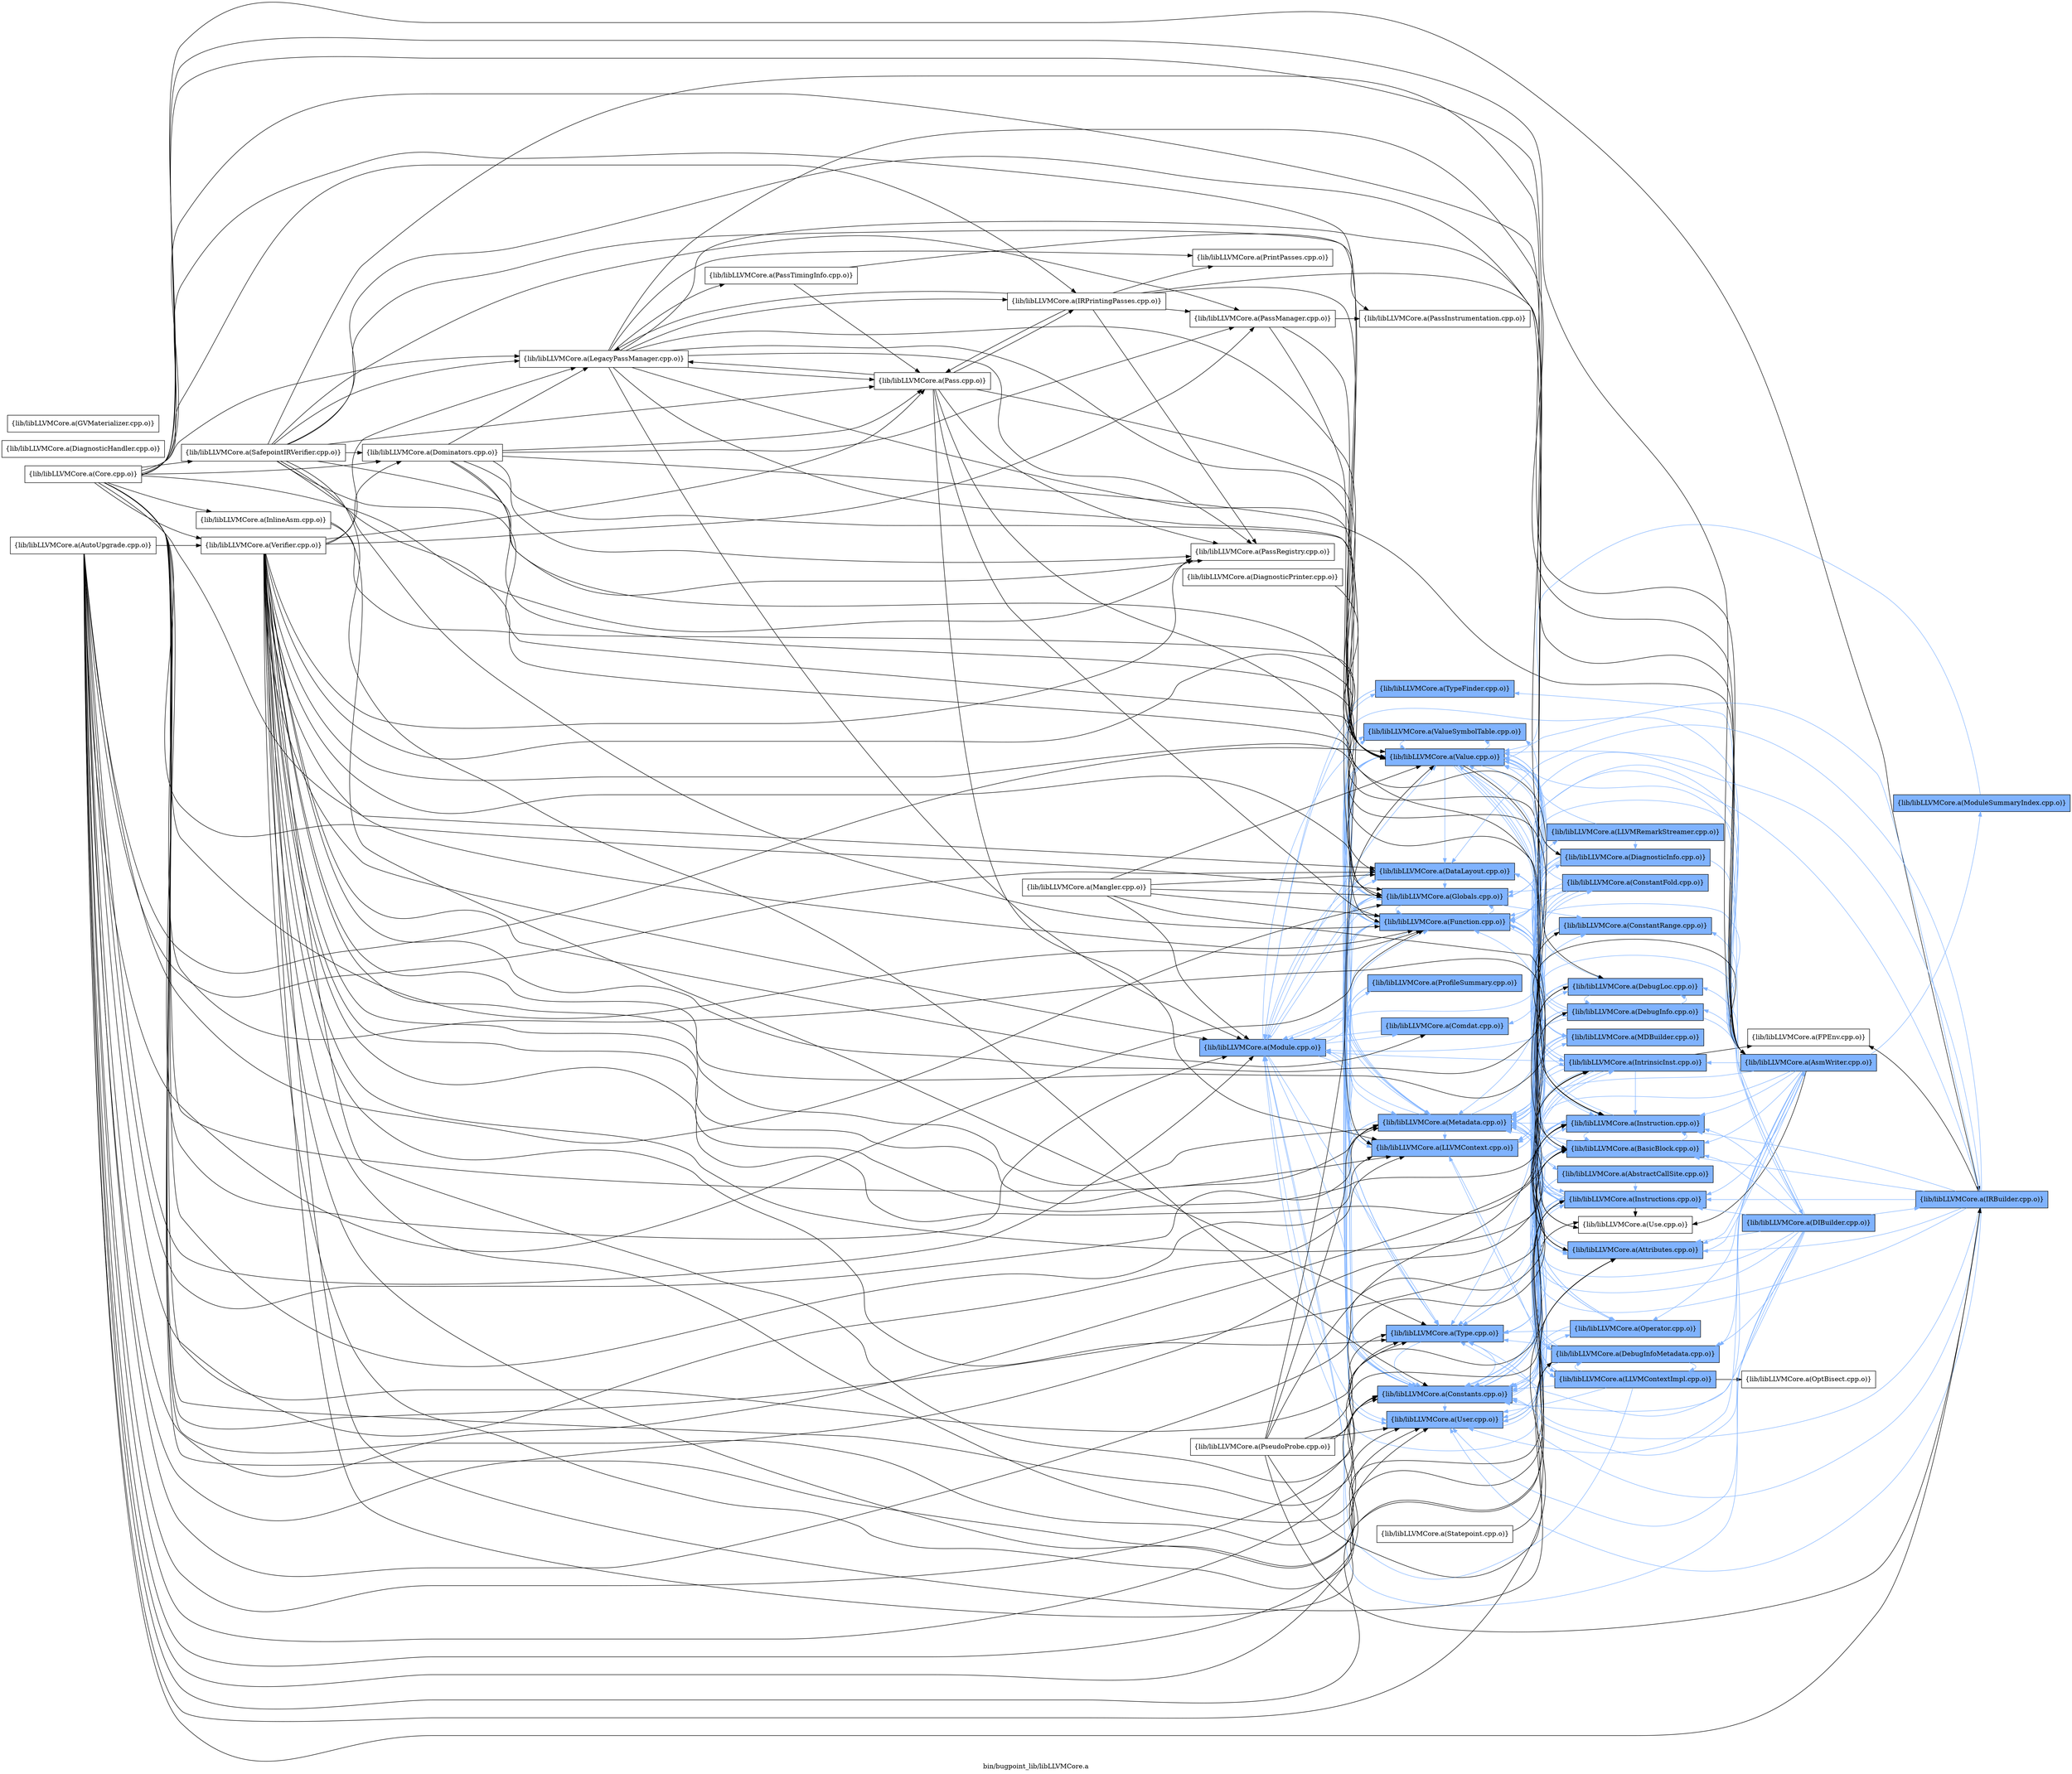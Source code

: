 digraph "bin/bugpoint_lib/libLLVMCore.a" {
	label="bin/bugpoint_lib/libLLVMCore.a";
	rankdir=LR;
	{ rank=same; Node0x561097915638;  }
	{ rank=same; Node0x561097935258; Node0x561097938548; Node0x5610979392b8; Node0x56109792f8a8; Node0x56109792cce8; Node0x561097924c78; Node0x561097914eb8; Node0x561097920bc8; Node0x5610979217a8; Node0x561097921bb8; Node0x561097918798; Node0x561097918f18; Node0x56109791a098;  }
	{ rank=same; Node0x561097928af8; Node0x56109792f2b8; Node0x56109792ff38; Node0x561097923eb8; Node0x561097924638; Node0x561097927428; Node0x561097930fc8; Node0x5610979302a8; Node0x5610979238c8; Node0x561097913ba8; Node0x561097937468; Node0x5610979253f8; Node0x5610979263e8; Node0x561097935ca8; Node0x561097936888; Node0x561097918ab8; Node0x5610979363d8;  }
	{ rank=same; Node0x561097929278; Node0x561097939948; Node0x5610979146e8; Node0x56109792d468;  }
	{ rank=same; Node0x561097915638;  }
	{ rank=same; Node0x561097935258; Node0x561097938548; Node0x5610979392b8; Node0x56109792f8a8; Node0x56109792cce8; Node0x561097924c78; Node0x561097914eb8; Node0x561097920bc8; Node0x5610979217a8; Node0x561097921bb8; Node0x561097918798; Node0x561097918f18; Node0x56109791a098;  }
	{ rank=same; Node0x561097928af8; Node0x56109792f2b8; Node0x56109792ff38; Node0x561097923eb8; Node0x561097924638; Node0x561097927428; Node0x561097930fc8; Node0x5610979302a8; Node0x5610979238c8; Node0x561097913ba8; Node0x561097937468; Node0x5610979253f8; Node0x5610979263e8; Node0x561097935ca8; Node0x561097936888; Node0x561097918ab8; Node0x5610979363d8;  }
	{ rank=same; Node0x561097929278; Node0x561097939948; Node0x5610979146e8; Node0x56109792d468;  }

	Node0x561097915638 [shape=record,shape=box,group=1,style=filled,fillcolor="0.600000 0.5 1",label="{lib/libLLVMCore.a(Module.cpp.o)}"];
	Node0x561097915638 -> Node0x561097935258[color="0.600000 0.5 1"];
	Node0x561097915638 -> Node0x561097938548[color="0.600000 0.5 1"];
	Node0x561097915638 -> Node0x5610979392b8[color="0.600000 0.5 1"];
	Node0x561097915638 -> Node0x56109792f8a8[color="0.600000 0.5 1"];
	Node0x561097915638 -> Node0x56109792cce8[color="0.600000 0.5 1"];
	Node0x561097915638 -> Node0x561097924c78[color="0.600000 0.5 1"];
	Node0x561097915638 -> Node0x561097914eb8[color="0.600000 0.5 1"];
	Node0x561097915638 -> Node0x561097920bc8[color="0.600000 0.5 1"];
	Node0x561097915638 -> Node0x5610979217a8[color="0.600000 0.5 1"];
	Node0x561097915638 -> Node0x561097921bb8[color="0.600000 0.5 1"];
	Node0x561097915638 -> Node0x561097918798[color="0.600000 0.5 1"];
	Node0x561097915638 -> Node0x561097918f18[color="0.600000 0.5 1"];
	Node0x561097915638 -> Node0x56109791a098[color="0.600000 0.5 1"];
	Node0x561097918f18 [shape=record,shape=box,group=1,style=filled,fillcolor="0.600000 0.5 1",label="{lib/libLLVMCore.a(Value.cpp.o)}"];
	Node0x561097918f18 -> Node0x561097935258[color="0.600000 0.5 1"];
	Node0x561097918f18 -> Node0x5610979363d8[color="0.600000 0.5 1"];
	Node0x561097918f18 -> Node0x561097938548[color="0.600000 0.5 1"];
	Node0x561097918f18 -> Node0x5610979392b8[color="0.600000 0.5 1"];
	Node0x561097918f18 -> Node0x56109792f2b8[color="0.600000 0.5 1"];
	Node0x561097918f18 -> Node0x56109792ff38[color="0.600000 0.5 1"];
	Node0x561097918f18 -> Node0x56109792cce8[color="0.600000 0.5 1"];
	Node0x561097918f18 -> Node0x5610979238c8[color="0.600000 0.5 1"];
	Node0x561097918f18 -> Node0x561097923eb8[color="0.600000 0.5 1"];
	Node0x561097918f18 -> Node0x561097924638[color="0.600000 0.5 1"];
	Node0x561097918f18 -> Node0x561097924c78[color="0.600000 0.5 1"];
	Node0x561097918f18 -> Node0x5610979253f8[color="0.600000 0.5 1"];
	Node0x561097918f18 -> Node0x561097914eb8[color="0.600000 0.5 1"];
	Node0x561097918f18 -> Node0x561097913ba8[color="0.600000 0.5 1"];
	Node0x561097918f18 -> Node0x5610979217a8[color="0.600000 0.5 1"];
	Node0x561097918f18 -> Node0x561097918ab8;
	Node0x561097918f18 -> Node0x561097918798[color="0.600000 0.5 1"];
	Node0x561097918f18 -> Node0x56109791a098[color="0.600000 0.5 1"];
	Node0x56109791a818 [shape=record,shape=box,group=0,label="{lib/libLLVMCore.a(Verifier.cpp.o)}"];
	Node0x56109791a818 -> Node0x561097935258;
	Node0x56109791a818 -> Node0x561097935ca8;
	Node0x56109791a818 -> Node0x561097936888;
	Node0x56109791a818 -> Node0x5610979378c8;
	Node0x56109791a818 -> Node0x561097938548;
	Node0x56109791a818 -> Node0x5610979392b8;
	Node0x56109791a818 -> Node0x561097929278;
	Node0x56109791a818 -> Node0x56109792f2b8;
	Node0x56109791a818 -> Node0x56109792ff38;
	Node0x56109791a818 -> Node0x56109792f8a8;
	Node0x56109791a818 -> Node0x561097930fc8;
	Node0x56109791a818 -> Node0x56109792cce8;
	Node0x56109791a818 -> Node0x5610979238c8;
	Node0x56109791a818 -> Node0x561097923eb8;
	Node0x56109791a818 -> Node0x561097924638;
	Node0x56109791a818 -> Node0x561097924c78;
	Node0x56109791a818 -> Node0x561097926c08;
	Node0x56109791a818 -> Node0x561097914eb8;
	Node0x56109791a818 -> Node0x561097915638;
	Node0x56109791a818 -> Node0x5610979173e8;
	Node0x56109791a818 -> Node0x5610979178e8;
	Node0x56109791a818 -> Node0x561097915f98;
	Node0x56109791a818 -> Node0x5610979217a8;
	Node0x56109791a818 -> Node0x561097918798;
	Node0x56109791a818 -> Node0x561097918f18;
	Node0x5610979363d8 [shape=record,shape=box,group=1,style=filled,fillcolor="0.600000 0.5 1",label="{lib/libLLVMCore.a(DebugInfo.cpp.o)}"];
	Node0x5610979363d8 -> Node0x561097935ca8[color="0.600000 0.5 1"];
	Node0x5610979363d8 -> Node0x561097936888[color="0.600000 0.5 1"];
	Node0x5610979363d8 -> Node0x561097938548[color="0.600000 0.5 1"];
	Node0x5610979363d8 -> Node0x56109792d468[color="0.600000 0.5 1"];
	Node0x5610979363d8 -> Node0x5610979238c8[color="0.600000 0.5 1"];
	Node0x5610979363d8 -> Node0x561097914eb8[color="0.600000 0.5 1"];
	Node0x5610979363d8 -> Node0x561097915638[color="0.600000 0.5 1"];
	Node0x5610979363d8 -> Node0x561097918f18[color="0.600000 0.5 1"];
	Node0x561097938548 [shape=record,shape=box,group=1,style=filled,fillcolor="0.600000 0.5 1",label="{lib/libLLVMCore.a(Function.cpp.o)}"];
	Node0x561097938548 -> Node0x561097935258[color="0.600000 0.5 1"];
	Node0x561097938548 -> Node0x5610979392b8[color="0.600000 0.5 1"];
	Node0x561097938548 -> Node0x561097928af8[color="0.600000 0.5 1"];
	Node0x561097938548 -> Node0x56109792f2b8[color="0.600000 0.5 1"];
	Node0x561097938548 -> Node0x56109792ff38[color="0.600000 0.5 1"];
	Node0x561097938548 -> Node0x56109792cce8[color="0.600000 0.5 1"];
	Node0x561097938548 -> Node0x561097923eb8[color="0.600000 0.5 1"];
	Node0x561097938548 -> Node0x561097924638[color="0.600000 0.5 1"];
	Node0x561097938548 -> Node0x561097924c78[color="0.600000 0.5 1"];
	Node0x561097938548 -> Node0x561097927428[color="0.600000 0.5 1"];
	Node0x561097938548 -> Node0x561097914eb8[color="0.600000 0.5 1"];
	Node0x561097938548 -> Node0x561097915638[color="0.600000 0.5 1"];
	Node0x561097938548 -> Node0x5610979217a8[color="0.600000 0.5 1"];
	Node0x561097938548 -> Node0x561097918798[color="0.600000 0.5 1"];
	Node0x561097938548 -> Node0x561097918f18[color="0.600000 0.5 1"];
	Node0x561097938548 -> Node0x56109791a098[color="0.600000 0.5 1"];
	Node0x5610979392b8 [shape=record,shape=box,group=1,style=filled,fillcolor="0.600000 0.5 1",label="{lib/libLLVMCore.a(Globals.cpp.o)}"];
	Node0x5610979392b8 -> Node0x561097938548[color="0.600000 0.5 1"];
	Node0x5610979392b8 -> Node0x561097930fc8[color="0.600000 0.5 1"];
	Node0x5610979392b8 -> Node0x56109792cce8[color="0.600000 0.5 1"];
	Node0x5610979392b8 -> Node0x561097914eb8[color="0.600000 0.5 1"];
	Node0x5610979392b8 -> Node0x561097915638[color="0.600000 0.5 1"];
	Node0x5610979392b8 -> Node0x5610979217a8[color="0.600000 0.5 1"];
	Node0x5610979392b8 -> Node0x561097918798[color="0.600000 0.5 1"];
	Node0x5610979392b8 -> Node0x561097918f18[color="0.600000 0.5 1"];
	Node0x561097929278 [shape=record,shape=box,group=1,style=filled,fillcolor="0.600000 0.5 1",label="{lib/libLLVMCore.a(AsmWriter.cpp.o)}"];
	Node0x561097929278 -> Node0x561097935ca8[color="0.600000 0.5 1"];
	Node0x561097929278 -> Node0x561097938548[color="0.600000 0.5 1"];
	Node0x561097929278 -> Node0x5610979392b8[color="0.600000 0.5 1"];
	Node0x561097929278 -> Node0x56109792f2b8[color="0.600000 0.5 1"];
	Node0x561097929278 -> Node0x56109792ff38[color="0.600000 0.5 1"];
	Node0x561097929278 -> Node0x56109792f8a8[color="0.600000 0.5 1"];
	Node0x561097929278 -> Node0x561097930fc8[color="0.600000 0.5 1"];
	Node0x561097929278 -> Node0x56109792cce8[color="0.600000 0.5 1"];
	Node0x561097929278 -> Node0x5610979238c8[color="0.600000 0.5 1"];
	Node0x561097929278 -> Node0x561097923eb8[color="0.600000 0.5 1"];
	Node0x561097929278 -> Node0x561097924638[color="0.600000 0.5 1"];
	Node0x561097929278 -> Node0x561097924c78[color="0.600000 0.5 1"];
	Node0x561097929278 -> Node0x561097914eb8[color="0.600000 0.5 1"];
	Node0x561097929278 -> Node0x561097915638[color="0.600000 0.5 1"];
	Node0x561097929278 -> Node0x561097913478[color="0.600000 0.5 1"];
	Node0x561097929278 -> Node0x561097913ba8[color="0.600000 0.5 1"];
	Node0x561097929278 -> Node0x5610979217a8[color="0.600000 0.5 1"];
	Node0x561097929278 -> Node0x561097921bb8[color="0.600000 0.5 1"];
	Node0x561097929278 -> Node0x561097918ab8;
	Node0x561097929278 -> Node0x561097918798[color="0.600000 0.5 1"];
	Node0x561097929278 -> Node0x561097918f18[color="0.600000 0.5 1"];
	Node0x56109792f2b8 [shape=record,shape=box,group=1,style=filled,fillcolor="0.600000 0.5 1",label="{lib/libLLVMCore.a(Attributes.cpp.o)}"];
	Node0x56109792f2b8 -> Node0x561097938548[color="0.600000 0.5 1"];
	Node0x56109792f2b8 -> Node0x561097929278[color="0.600000 0.5 1"];
	Node0x56109792ff38 [shape=record,shape=box,group=1,style=filled,fillcolor="0.600000 0.5 1",label="{lib/libLLVMCore.a(BasicBlock.cpp.o)}"];
	Node0x56109792ff38 -> Node0x56109792cce8[color="0.600000 0.5 1"];
	Node0x56109792ff38 -> Node0x5610979238c8[color="0.600000 0.5 1"];
	Node0x56109792ff38 -> Node0x561097923eb8[color="0.600000 0.5 1"];
	Node0x56109792ff38 -> Node0x561097914eb8[color="0.600000 0.5 1"];
	Node0x56109792ff38 -> Node0x5610979217a8[color="0.600000 0.5 1"];
	Node0x56109792ff38 -> Node0x561097918798[color="0.600000 0.5 1"];
	Node0x56109792ff38 -> Node0x561097918f18[color="0.600000 0.5 1"];
	Node0x56109792ff38 -> Node0x56109791a098[color="0.600000 0.5 1"];
	Node0x56109792cce8 [shape=record,shape=box,group=1,style=filled,fillcolor="0.600000 0.5 1",label="{lib/libLLVMCore.a(Constants.cpp.o)}"];
	Node0x56109792cce8 -> Node0x561097938548[color="0.600000 0.5 1"];
	Node0x56109792cce8 -> Node0x5610979392b8[color="0.600000 0.5 1"];
	Node0x56109792cce8 -> Node0x5610979302a8[color="0.600000 0.5 1"];
	Node0x56109792cce8 -> Node0x5610979238c8[color="0.600000 0.5 1"];
	Node0x56109792cce8 -> Node0x561097923eb8[color="0.600000 0.5 1"];
	Node0x56109792cce8 -> Node0x561097913ba8[color="0.600000 0.5 1"];
	Node0x56109792cce8 -> Node0x5610979217a8[color="0.600000 0.5 1"];
	Node0x56109792cce8 -> Node0x561097918798[color="0.600000 0.5 1"];
	Node0x56109792cce8 -> Node0x561097918f18[color="0.600000 0.5 1"];
	Node0x5610979238c8 [shape=record,shape=box,group=1,style=filled,fillcolor="0.600000 0.5 1",label="{lib/libLLVMCore.a(Instruction.cpp.o)}"];
	Node0x5610979238c8 -> Node0x56109792f2b8[color="0.600000 0.5 1"];
	Node0x5610979238c8 -> Node0x56109792ff38[color="0.600000 0.5 1"];
	Node0x5610979238c8 -> Node0x56109792cce8[color="0.600000 0.5 1"];
	Node0x5610979238c8 -> Node0x561097923eb8[color="0.600000 0.5 1"];
	Node0x5610979238c8 -> Node0x561097914eb8[color="0.600000 0.5 1"];
	Node0x5610979238c8 -> Node0x561097918798[color="0.600000 0.5 1"];
	Node0x5610979238c8 -> Node0x561097918f18[color="0.600000 0.5 1"];
	Node0x561097923eb8 [shape=record,shape=box,group=1,style=filled,fillcolor="0.600000 0.5 1",label="{lib/libLLVMCore.a(Instructions.cpp.o)}"];
	Node0x561097923eb8 -> Node0x561097935258[color="0.600000 0.5 1"];
	Node0x561097923eb8 -> Node0x561097938548[color="0.600000 0.5 1"];
	Node0x561097923eb8 -> Node0x56109792f2b8[color="0.600000 0.5 1"];
	Node0x561097923eb8 -> Node0x56109792ff38[color="0.600000 0.5 1"];
	Node0x561097923eb8 -> Node0x56109792cce8[color="0.600000 0.5 1"];
	Node0x561097923eb8 -> Node0x5610979238c8[color="0.600000 0.5 1"];
	Node0x561097923eb8 -> Node0x5610979253f8[color="0.600000 0.5 1"];
	Node0x561097923eb8 -> Node0x561097927428[color="0.600000 0.5 1"];
	Node0x561097923eb8 -> Node0x561097914eb8[color="0.600000 0.5 1"];
	Node0x561097923eb8 -> Node0x561097915638[color="0.600000 0.5 1"];
	Node0x561097923eb8 -> Node0x561097913ba8[color="0.600000 0.5 1"];
	Node0x561097923eb8 -> Node0x5610979217a8[color="0.600000 0.5 1"];
	Node0x561097923eb8 -> Node0x561097918ab8;
	Node0x561097923eb8 -> Node0x561097918798[color="0.600000 0.5 1"];
	Node0x561097923eb8 -> Node0x561097918f18[color="0.600000 0.5 1"];
	Node0x561097926c08 [shape=record,shape=box,group=0,label="{lib/libLLVMCore.a(LegacyPassManager.cpp.o)}"];
	Node0x561097926c08 -> Node0x561097937468;
	Node0x561097926c08 -> Node0x561097938548;
	Node0x561097926c08 -> Node0x5610979392b8;
	Node0x561097926c08 -> Node0x561097929278;
	Node0x561097926c08 -> Node0x5610979229c8;
	Node0x561097926c08 -> Node0x561097924c78;
	Node0x561097926c08 -> Node0x561097915638;
	Node0x561097926c08 -> Node0x5610979173e8;
	Node0x561097926c08 -> Node0x561097915f98;
	Node0x561097926c08 -> Node0x561097916718;
	Node0x561097926c08 -> Node0x561097920538;
	Node0x561097926c08 -> Node0x561097918f18;
	Node0x561097914eb8 [shape=record,shape=box,group=1,style=filled,fillcolor="0.600000 0.5 1",label="{lib/libLLVMCore.a(Metadata.cpp.o)}"];
	Node0x561097914eb8 -> Node0x561097935ca8[color="0.600000 0.5 1"];
	Node0x561097914eb8 -> Node0x561097936888[color="0.600000 0.5 1"];
	Node0x561097914eb8 -> Node0x561097930fc8[color="0.600000 0.5 1"];
	Node0x561097914eb8 -> Node0x56109792cce8[color="0.600000 0.5 1"];
	Node0x561097914eb8 -> Node0x561097924c78[color="0.600000 0.5 1"];
	Node0x561097914eb8 -> Node0x5610979253f8[color="0.600000 0.5 1"];
	Node0x561097914eb8 -> Node0x561097927428[color="0.600000 0.5 1"];
	Node0x561097914eb8 -> Node0x561097915638[color="0.600000 0.5 1"];
	Node0x561097914eb8 -> Node0x5610979217a8[color="0.600000 0.5 1"];
	Node0x561097914eb8 -> Node0x561097918f18[color="0.600000 0.5 1"];
	Node0x5610979217a8 [shape=record,shape=box,group=1,style=filled,fillcolor="0.600000 0.5 1",label="{lib/libLLVMCore.a(Type.cpp.o)}"];
	Node0x5610979217a8 -> Node0x56109792cce8[color="0.600000 0.5 1"];
	Node0x561097918798 [shape=record,shape=box,group=1,style=filled,fillcolor="0.600000 0.5 1",label="{lib/libLLVMCore.a(User.cpp.o)}"];
	Node0x561097918798 -> Node0x561097924638[color="0.600000 0.5 1"];
	Node0x561097918798 -> Node0x561097918ab8;
	Node0x56109792c798 [shape=record,shape=box,group=0,label="{lib/libLLVMCore.a(Core.cpp.o)}"];
	Node0x56109792c798 -> Node0x561097935258;
	Node0x56109792c798 -> Node0x561097936888;
	Node0x56109792c798 -> Node0x5610979378c8;
	Node0x56109792c798 -> Node0x561097938548;
	Node0x56109792c798 -> Node0x5610979392b8;
	Node0x56109792c798 -> Node0x561097939f38;
	Node0x56109792c798 -> Node0x561097929278;
	Node0x56109792c798 -> Node0x56109792f2b8;
	Node0x56109792c798 -> Node0x56109792ff38;
	Node0x56109792c798 -> Node0x56109792cce8;
	Node0x56109792c798 -> Node0x5610979229c8;
	Node0x56109792c798 -> Node0x5610979230a8;
	Node0x56109792c798 -> Node0x5610979238c8;
	Node0x56109792c798 -> Node0x561097923eb8;
	Node0x56109792c798 -> Node0x561097924c78;
	Node0x56109792c798 -> Node0x561097926c08;
	Node0x56109792c798 -> Node0x561097914eb8;
	Node0x56109792c798 -> Node0x561097915638;
	Node0x56109792c798 -> Node0x561097915f98;
	Node0x56109792c798 -> Node0x5610979207b8;
	Node0x56109792c798 -> Node0x5610979217a8;
	Node0x56109792c798 -> Node0x561097918798;
	Node0x56109792c798 -> Node0x561097918f18;
	Node0x56109792c798 -> Node0x56109791a818;
	Node0x5610979229c8 [shape=record,shape=box,group=0,label="{lib/libLLVMCore.a(IRPrintingPasses.cpp.o)}"];
	Node0x5610979229c8 -> Node0x561097929278;
	Node0x5610979229c8 -> Node0x561097926c08;
	Node0x5610979229c8 -> Node0x5610979173e8;
	Node0x5610979229c8 -> Node0x5610979178e8;
	Node0x5610979229c8 -> Node0x561097915f98;
	Node0x5610979229c8 -> Node0x561097920538;
	Node0x5610979229c8 -> Node0x561097918f18;
	Node0x561097924c78 [shape=record,shape=box,group=1,style=filled,fillcolor="0.600000 0.5 1",label="{lib/libLLVMCore.a(LLVMContext.cpp.o)}"];
	Node0x561097924c78 -> Node0x561097937468[color="0.600000 0.5 1"];
	Node0x561097924c78 -> Node0x5610979253f8[color="0.600000 0.5 1"];
	Node0x561097924c78 -> Node0x5610979263e8[color="0.600000 0.5 1"];
	Node0x5610979173e8 [shape=record,shape=box,group=0,label="{lib/libLLVMCore.a(Pass.cpp.o)}"];
	Node0x5610979173e8 -> Node0x561097938548;
	Node0x5610979173e8 -> Node0x56109792f2b8;
	Node0x5610979173e8 -> Node0x5610979229c8;
	Node0x5610979173e8 -> Node0x561097924c78;
	Node0x5610979173e8 -> Node0x561097926c08;
	Node0x5610979173e8 -> Node0x561097915f98;
	Node0x5610979173e8 -> Node0x561097918f18;
	Node0x561097915f98 [shape=record,shape=box,group=0,label="{lib/libLLVMCore.a(PassRegistry.cpp.o)}"];
	Node0x56109793a078 [shape=record,shape=box,group=0,label="{lib/libLLVMCore.a(Mangler.cpp.o)}"];
	Node0x56109793a078 -> Node0x561097935258;
	Node0x56109793a078 -> Node0x561097938548;
	Node0x56109793a078 -> Node0x5610979392b8;
	Node0x56109793a078 -> Node0x56109792f2b8;
	Node0x56109793a078 -> Node0x561097915638;
	Node0x56109793a078 -> Node0x561097918f18;
	Node0x561097935258 [shape=record,shape=box,group=1,style=filled,fillcolor="0.600000 0.5 1",label="{lib/libLLVMCore.a(DataLayout.cpp.o)}"];
	Node0x561097935258 -> Node0x5610979392b8[color="0.600000 0.5 1"];
	Node0x561097935258 -> Node0x561097915638[color="0.600000 0.5 1"];
	Node0x561097935258 -> Node0x5610979217a8[color="0.600000 0.5 1"];
	Node0x561097937468 [shape=record,shape=box,group=1,style=filled,fillcolor="0.600000 0.5 1",label="{lib/libLLVMCore.a(DiagnosticInfo.cpp.o)}"];
	Node0x561097937468 -> Node0x561097936888[color="0.600000 0.5 1"];
	Node0x561097937468 -> Node0x561097938548[color="0.600000 0.5 1"];
	Node0x561097937468 -> Node0x561097929278[color="0.600000 0.5 1"];
	Node0x561097937468 -> Node0x5610979238c8[color="0.600000 0.5 1"];
	Node0x561097937468 -> Node0x561097924c78[color="0.600000 0.5 1"];
	Node0x561097937468 -> Node0x561097914eb8[color="0.600000 0.5 1"];
	Node0x561097937468 -> Node0x561097918f18[color="0.600000 0.5 1"];
	Node0x561097939f38 [shape=record,shape=box,group=1,style=filled,fillcolor="0.600000 0.5 1",label="{lib/libLLVMCore.a(IRBuilder.cpp.o)}"];
	Node0x561097939f38 -> Node0x561097935258[color="0.600000 0.5 1"];
	Node0x561097939f38 -> Node0x561097938548[color="0.600000 0.5 1"];
	Node0x561097939f38 -> Node0x5610979392b8[color="0.600000 0.5 1"];
	Node0x561097939f38 -> Node0x561097939948;
	Node0x561097939f38 -> Node0x56109792f2b8[color="0.600000 0.5 1"];
	Node0x561097939f38 -> Node0x56109792ff38[color="0.600000 0.5 1"];
	Node0x561097939f38 -> Node0x56109792cce8[color="0.600000 0.5 1"];
	Node0x561097939f38 -> Node0x5610979238c8[color="0.600000 0.5 1"];
	Node0x561097939f38 -> Node0x561097923eb8[color="0.600000 0.5 1"];
	Node0x561097939f38 -> Node0x561097914eb8[color="0.600000 0.5 1"];
	Node0x561097939f38 -> Node0x5610979217a8[color="0.600000 0.5 1"];
	Node0x561097939f38 -> Node0x561097918798[color="0.600000 0.5 1"];
	Node0x561097939f38 -> Node0x561097918f18[color="0.600000 0.5 1"];
	Node0x5610979230a8 [shape=record,shape=box,group=0,label="{lib/libLLVMCore.a(InlineAsm.cpp.o)}"];
	Node0x5610979230a8 -> Node0x5610979217a8;
	Node0x5610979230a8 -> Node0x561097918f18;
	Node0x561097924638 [shape=record,shape=box,group=1,style=filled,fillcolor="0.600000 0.5 1",label="{lib/libLLVMCore.a(IntrinsicInst.cpp.o)}"];
	Node0x561097924638 -> Node0x561097935258[color="0.600000 0.5 1"];
	Node0x561097924638 -> Node0x561097935ca8[color="0.600000 0.5 1"];
	Node0x561097924638 -> Node0x561097939948;
	Node0x561097924638 -> Node0x56109792ff38[color="0.600000 0.5 1"];
	Node0x561097924638 -> Node0x56109792cce8[color="0.600000 0.5 1"];
	Node0x561097924638 -> Node0x5610979238c8[color="0.600000 0.5 1"];
	Node0x561097924638 -> Node0x561097923eb8[color="0.600000 0.5 1"];
	Node0x561097924638 -> Node0x561097914eb8[color="0.600000 0.5 1"];
	Node0x561097924638 -> Node0x561097915638[color="0.600000 0.5 1"];
	Node0x561097924638 -> Node0x5610979217a8[color="0.600000 0.5 1"];
	Node0x561097924638 -> Node0x561097918798[color="0.600000 0.5 1"];
	Node0x561097924638 -> Node0x561097918f18[color="0.600000 0.5 1"];
	Node0x561097913ba8 [shape=record,shape=box,group=1,style=filled,fillcolor="0.600000 0.5 1",label="{lib/libLLVMCore.a(Operator.cpp.o)}"];
	Node0x561097913ba8 -> Node0x561097935258[color="0.600000 0.5 1"];
	Node0x561097913ba8 -> Node0x56109792cce8[color="0.600000 0.5 1"];
	Node0x561097913ba8 -> Node0x5610979217a8[color="0.600000 0.5 1"];
	Node0x561097935ca8 [shape=record,shape=box,group=1,style=filled,fillcolor="0.600000 0.5 1",label="{lib/libLLVMCore.a(DebugInfoMetadata.cpp.o)}"];
	Node0x561097935ca8 -> Node0x56109792cce8[color="0.600000 0.5 1"];
	Node0x561097935ca8 -> Node0x561097924c78[color="0.600000 0.5 1"];
	Node0x561097935ca8 -> Node0x5610979253f8[color="0.600000 0.5 1"];
	Node0x561097935ca8 -> Node0x561097914eb8[color="0.600000 0.5 1"];
	Node0x561097935ca8 -> Node0x5610979217a8[color="0.600000 0.5 1"];
	Node0x561097930fc8 [shape=record,shape=box,group=1,style=filled,fillcolor="0.600000 0.5 1",label="{lib/libLLVMCore.a(ConstantRange.cpp.o)}"];
	Node0x561097930fc8 -> Node0x561097923eb8[color="0.600000 0.5 1"];
	Node0x561097936888 [shape=record,shape=box,group=1,style=filled,fillcolor="0.600000 0.5 1",label="{lib/libLLVMCore.a(DebugLoc.cpp.o)}"];
	Node0x561097936888 -> Node0x5610979363d8[color="0.600000 0.5 1"];
	Node0x561097936888 -> Node0x561097935ca8[color="0.600000 0.5 1"];
	Node0x561097936888 -> Node0x561097914eb8[color="0.600000 0.5 1"];
	Node0x5610979378c8 [shape=record,shape=box,group=0,label="{lib/libLLVMCore.a(Dominators.cpp.o)}"];
	Node0x5610979378c8 -> Node0x561097929278;
	Node0x5610979378c8 -> Node0x56109792ff38;
	Node0x5610979378c8 -> Node0x5610979238c8;
	Node0x5610979378c8 -> Node0x561097926c08;
	Node0x5610979378c8 -> Node0x5610979173e8;
	Node0x5610979378c8 -> Node0x5610979178e8;
	Node0x5610979378c8 -> Node0x561097915f98;
	Node0x5610979378c8 -> Node0x561097918f18;
	Node0x561097918ab8 [shape=record,shape=box,group=0,label="{lib/libLLVMCore.a(Use.cpp.o)}"];
	Node0x5610979178e8 [shape=record,shape=box,group=0,label="{lib/libLLVMCore.a(PassManager.cpp.o)}"];
	Node0x5610979178e8 -> Node0x5610979392b8;
	Node0x5610979178e8 -> Node0x561097918018;
	Node0x5610979178e8 -> Node0x561097918f18;
	Node0x561097928af8 [shape=record,shape=box,group=1,style=filled,fillcolor="0.600000 0.5 1",label="{lib/libLLVMCore.a(AbstractCallSite.cpp.o)}"];
	Node0x561097928af8 -> Node0x56109792cce8[color="0.600000 0.5 1"];
	Node0x561097928af8 -> Node0x561097923eb8[color="0.600000 0.5 1"];
	Node0x561097928af8 -> Node0x561097914eb8[color="0.600000 0.5 1"];
	Node0x561097928af8 -> Node0x561097918798[color="0.600000 0.5 1"];
	Node0x5610979302a8 [shape=record,shape=box,group=1,style=filled,fillcolor="0.600000 0.5 1",label="{lib/libLLVMCore.a(ConstantFold.cpp.o)}"];
	Node0x5610979302a8 -> Node0x561097938548[color="0.600000 0.5 1"];
	Node0x5610979302a8 -> Node0x5610979392b8[color="0.600000 0.5 1"];
	Node0x5610979302a8 -> Node0x56109792cce8[color="0.600000 0.5 1"];
	Node0x5610979302a8 -> Node0x561097923eb8[color="0.600000 0.5 1"];
	Node0x5610979302a8 -> Node0x561097915638[color="0.600000 0.5 1"];
	Node0x5610979302a8 -> Node0x561097913ba8[color="0.600000 0.5 1"];
	Node0x5610979302a8 -> Node0x5610979217a8[color="0.600000 0.5 1"];
	Node0x5610979302a8 -> Node0x561097918f18[color="0.600000 0.5 1"];
	Node0x561097920538 [shape=record,shape=box,group=0,label="{lib/libLLVMCore.a(PrintPasses.cpp.o)}"];
	Node0x561097916718 [shape=record,shape=box,group=0,label="{lib/libLLVMCore.a(PassTimingInfo.cpp.o)}"];
	Node0x561097916718 -> Node0x5610979173e8;
	Node0x561097916718 -> Node0x561097918018;
	Node0x561097913478 [shape=record,shape=box,group=1,style=filled,fillcolor="0.600000 0.5 1",label="{lib/libLLVMCore.a(ModuleSummaryIndex.cpp.o)}"];
	Node0x561097913478 -> Node0x561097918f18[color="0.600000 0.5 1"];
	Node0x561097920bc8 [shape=record,shape=box,group=1,style=filled,fillcolor="0.600000 0.5 1",label="{lib/libLLVMCore.a(ProfileSummary.cpp.o)}"];
	Node0x561097920bc8 -> Node0x56109792cce8[color="0.600000 0.5 1"];
	Node0x561097920bc8 -> Node0x561097914eb8[color="0.600000 0.5 1"];
	Node0x561097920bc8 -> Node0x5610979217a8[color="0.600000 0.5 1"];
	Node0x56109792f8a8 [shape=record,shape=box,group=1,style=filled,fillcolor="0.600000 0.5 1",label="{lib/libLLVMCore.a(Comdat.cpp.o)}"];
	Node0x56109792f8a8 -> Node0x561097915638[color="0.600000 0.5 1"];
	Node0x561097927428 [shape=record,shape=box,group=1,style=filled,fillcolor="0.600000 0.5 1",label="{lib/libLLVMCore.a(MDBuilder.cpp.o)}"];
	Node0x561097927428 -> Node0x56109792cce8[color="0.600000 0.5 1"];
	Node0x561097927428 -> Node0x561097914eb8[color="0.600000 0.5 1"];
	Node0x561097927428 -> Node0x5610979217a8[color="0.600000 0.5 1"];
	Node0x561097927428 -> Node0x561097918f18[color="0.600000 0.5 1"];
	Node0x56109792d468 [shape=record,shape=box,group=1,style=filled,fillcolor="0.600000 0.5 1",label="{lib/libLLVMCore.a(DIBuilder.cpp.o)}"];
	Node0x56109792d468 -> Node0x5610979363d8[color="0.600000 0.5 1"];
	Node0x56109792d468 -> Node0x561097935ca8[color="0.600000 0.5 1"];
	Node0x56109792d468 -> Node0x561097936888[color="0.600000 0.5 1"];
	Node0x56109792d468 -> Node0x561097938548[color="0.600000 0.5 1"];
	Node0x56109792d468 -> Node0x561097939f38[color="0.600000 0.5 1"];
	Node0x56109792d468 -> Node0x56109792f2b8[color="0.600000 0.5 1"];
	Node0x56109792d468 -> Node0x56109792ff38[color="0.600000 0.5 1"];
	Node0x56109792d468 -> Node0x56109792cce8[color="0.600000 0.5 1"];
	Node0x56109792d468 -> Node0x5610979238c8[color="0.600000 0.5 1"];
	Node0x56109792d468 -> Node0x561097923eb8[color="0.600000 0.5 1"];
	Node0x56109792d468 -> Node0x561097914eb8[color="0.600000 0.5 1"];
	Node0x56109792d468 -> Node0x561097915638[color="0.600000 0.5 1"];
	Node0x56109792d468 -> Node0x5610979217a8[color="0.600000 0.5 1"];
	Node0x56109792d468 -> Node0x561097918798[color="0.600000 0.5 1"];
	Node0x56109792d468 -> Node0x561097918f18[color="0.600000 0.5 1"];
	Node0x561097921bb8 [shape=record,shape=box,group=1,style=filled,fillcolor="0.600000 0.5 1",label="{lib/libLLVMCore.a(TypeFinder.cpp.o)}"];
	Node0x561097921bb8 -> Node0x561097938548[color="0.600000 0.5 1"];
	Node0x561097921bb8 -> Node0x5610979392b8[color="0.600000 0.5 1"];
	Node0x561097921bb8 -> Node0x561097914eb8[color="0.600000 0.5 1"];
	Node0x56109791a098 [shape=record,shape=box,group=1,style=filled,fillcolor="0.600000 0.5 1",label="{lib/libLLVMCore.a(ValueSymbolTable.cpp.o)}"];
	Node0x56109791a098 -> Node0x561097918f18[color="0.600000 0.5 1"];
	Node0x5610979207b8 [shape=record,shape=box,group=0,label="{lib/libLLVMCore.a(SafepointIRVerifier.cpp.o)}"];
	Node0x5610979207b8 -> Node0x5610979378c8;
	Node0x5610979207b8 -> Node0x561097938548;
	Node0x5610979207b8 -> Node0x561097929278;
	Node0x5610979207b8 -> Node0x56109792ff38;
	Node0x5610979207b8 -> Node0x56109792cce8;
	Node0x5610979207b8 -> Node0x5610979238c8;
	Node0x5610979207b8 -> Node0x561097926c08;
	Node0x5610979207b8 -> Node0x5610979173e8;
	Node0x5610979207b8 -> Node0x5610979178e8;
	Node0x5610979207b8 -> Node0x561097915f98;
	Node0x5610979207b8 -> Node0x561097918ab8;
	Node0x5610979207b8 -> Node0x561097918f18;
	Node0x5610979253f8 [shape=record,shape=box,group=1,style=filled,fillcolor="0.600000 0.5 1",label="{lib/libLLVMCore.a(LLVMContextImpl.cpp.o)}"];
	Node0x5610979253f8 -> Node0x561097935ca8[color="0.600000 0.5 1"];
	Node0x5610979253f8 -> Node0x56109792cce8[color="0.600000 0.5 1"];
	Node0x5610979253f8 -> Node0x561097914eb8[color="0.600000 0.5 1"];
	Node0x5610979253f8 -> Node0x561097915638[color="0.600000 0.5 1"];
	Node0x5610979253f8 -> Node0x5610979146e8;
	Node0x5610979253f8 -> Node0x561097918798[color="0.600000 0.5 1"];
	Node0x5610979253f8 -> Node0x561097918f18[color="0.600000 0.5 1"];
	Node0x561097938188 [shape=record,shape=box,group=0,label="{lib/libLLVMCore.a(DiagnosticPrinter.cpp.o)}"];
	Node0x561097938188 -> Node0x561097918f18;
	Node0x561097939948 [shape=record,shape=box,group=0,label="{lib/libLLVMCore.a(FPEnv.cpp.o)}"];
	Node0x5610979263e8 [shape=record,shape=box,group=1,style=filled,fillcolor="0.600000 0.5 1",label="{lib/libLLVMCore.a(LLVMRemarkStreamer.cpp.o)}"];
	Node0x5610979263e8 -> Node0x561097937468[color="0.600000 0.5 1"];
	Node0x5610979263e8 -> Node0x561097924c78[color="0.600000 0.5 1"];
	Node0x5610979263e8 -> Node0x561097918f18[color="0.600000 0.5 1"];
	Node0x5610979146e8 [shape=record,shape=box,group=0,label="{lib/libLLVMCore.a(OptBisect.cpp.o)}"];
	Node0x561097925d08 [shape=record,shape=box,group=0,label="{lib/libLLVMCore.a(DiagnosticHandler.cpp.o)}"];
	Node0x561097918018 [shape=record,shape=box,group=0,label="{lib/libLLVMCore.a(PassInstrumentation.cpp.o)}"];
	Node0x56109791b588 [shape=record,shape=box,group=0,label="{lib/libLLVMCore.a(AutoUpgrade.cpp.o)}"];
	Node0x56109791b588 -> Node0x561097935258;
	Node0x56109791b588 -> Node0x5610979363d8;
	Node0x56109791b588 -> Node0x561097938548;
	Node0x56109791b588 -> Node0x5610979392b8;
	Node0x56109791b588 -> Node0x561097939f38;
	Node0x56109791b588 -> Node0x56109792f2b8;
	Node0x56109791b588 -> Node0x56109792ff38;
	Node0x56109791b588 -> Node0x56109792cce8;
	Node0x56109791b588 -> Node0x5610979238c8;
	Node0x56109791b588 -> Node0x561097923eb8;
	Node0x56109791b588 -> Node0x561097924638;
	Node0x56109791b588 -> Node0x561097924c78;
	Node0x56109791b588 -> Node0x561097914eb8;
	Node0x56109791b588 -> Node0x561097915638;
	Node0x56109791b588 -> Node0x5610979217a8;
	Node0x56109791b588 -> Node0x561097918798;
	Node0x56109791b588 -> Node0x561097918f18;
	Node0x56109791b588 -> Node0x56109791a818;
	Node0x561097931888 [shape=record,shape=box,group=0,label="{lib/libLLVMCore.a(PseudoProbe.cpp.o)}"];
	Node0x561097931888 -> Node0x561097935ca8;
	Node0x561097931888 -> Node0x561097936888;
	Node0x561097931888 -> Node0x561097939f38;
	Node0x561097931888 -> Node0x56109792cce8;
	Node0x561097931888 -> Node0x5610979238c8;
	Node0x561097931888 -> Node0x561097914eb8;
	Node0x561097931888 -> Node0x5610979217a8;
	Node0x561097931888 -> Node0x561097918798;
	Node0x561097931888 -> Node0x561097918f18;
	Node0x561097928d78 [shape=record,shape=box,group=0,label="{lib/libLLVMCore.a(Statepoint.cpp.o)}"];
	Node0x561097928d78 -> Node0x56109792f2b8;
	Node0x56109791c5c8 [shape=record,shape=box,group=0,label="{lib/libLLVMCore.a(GVMaterializer.cpp.o)}"];
}
